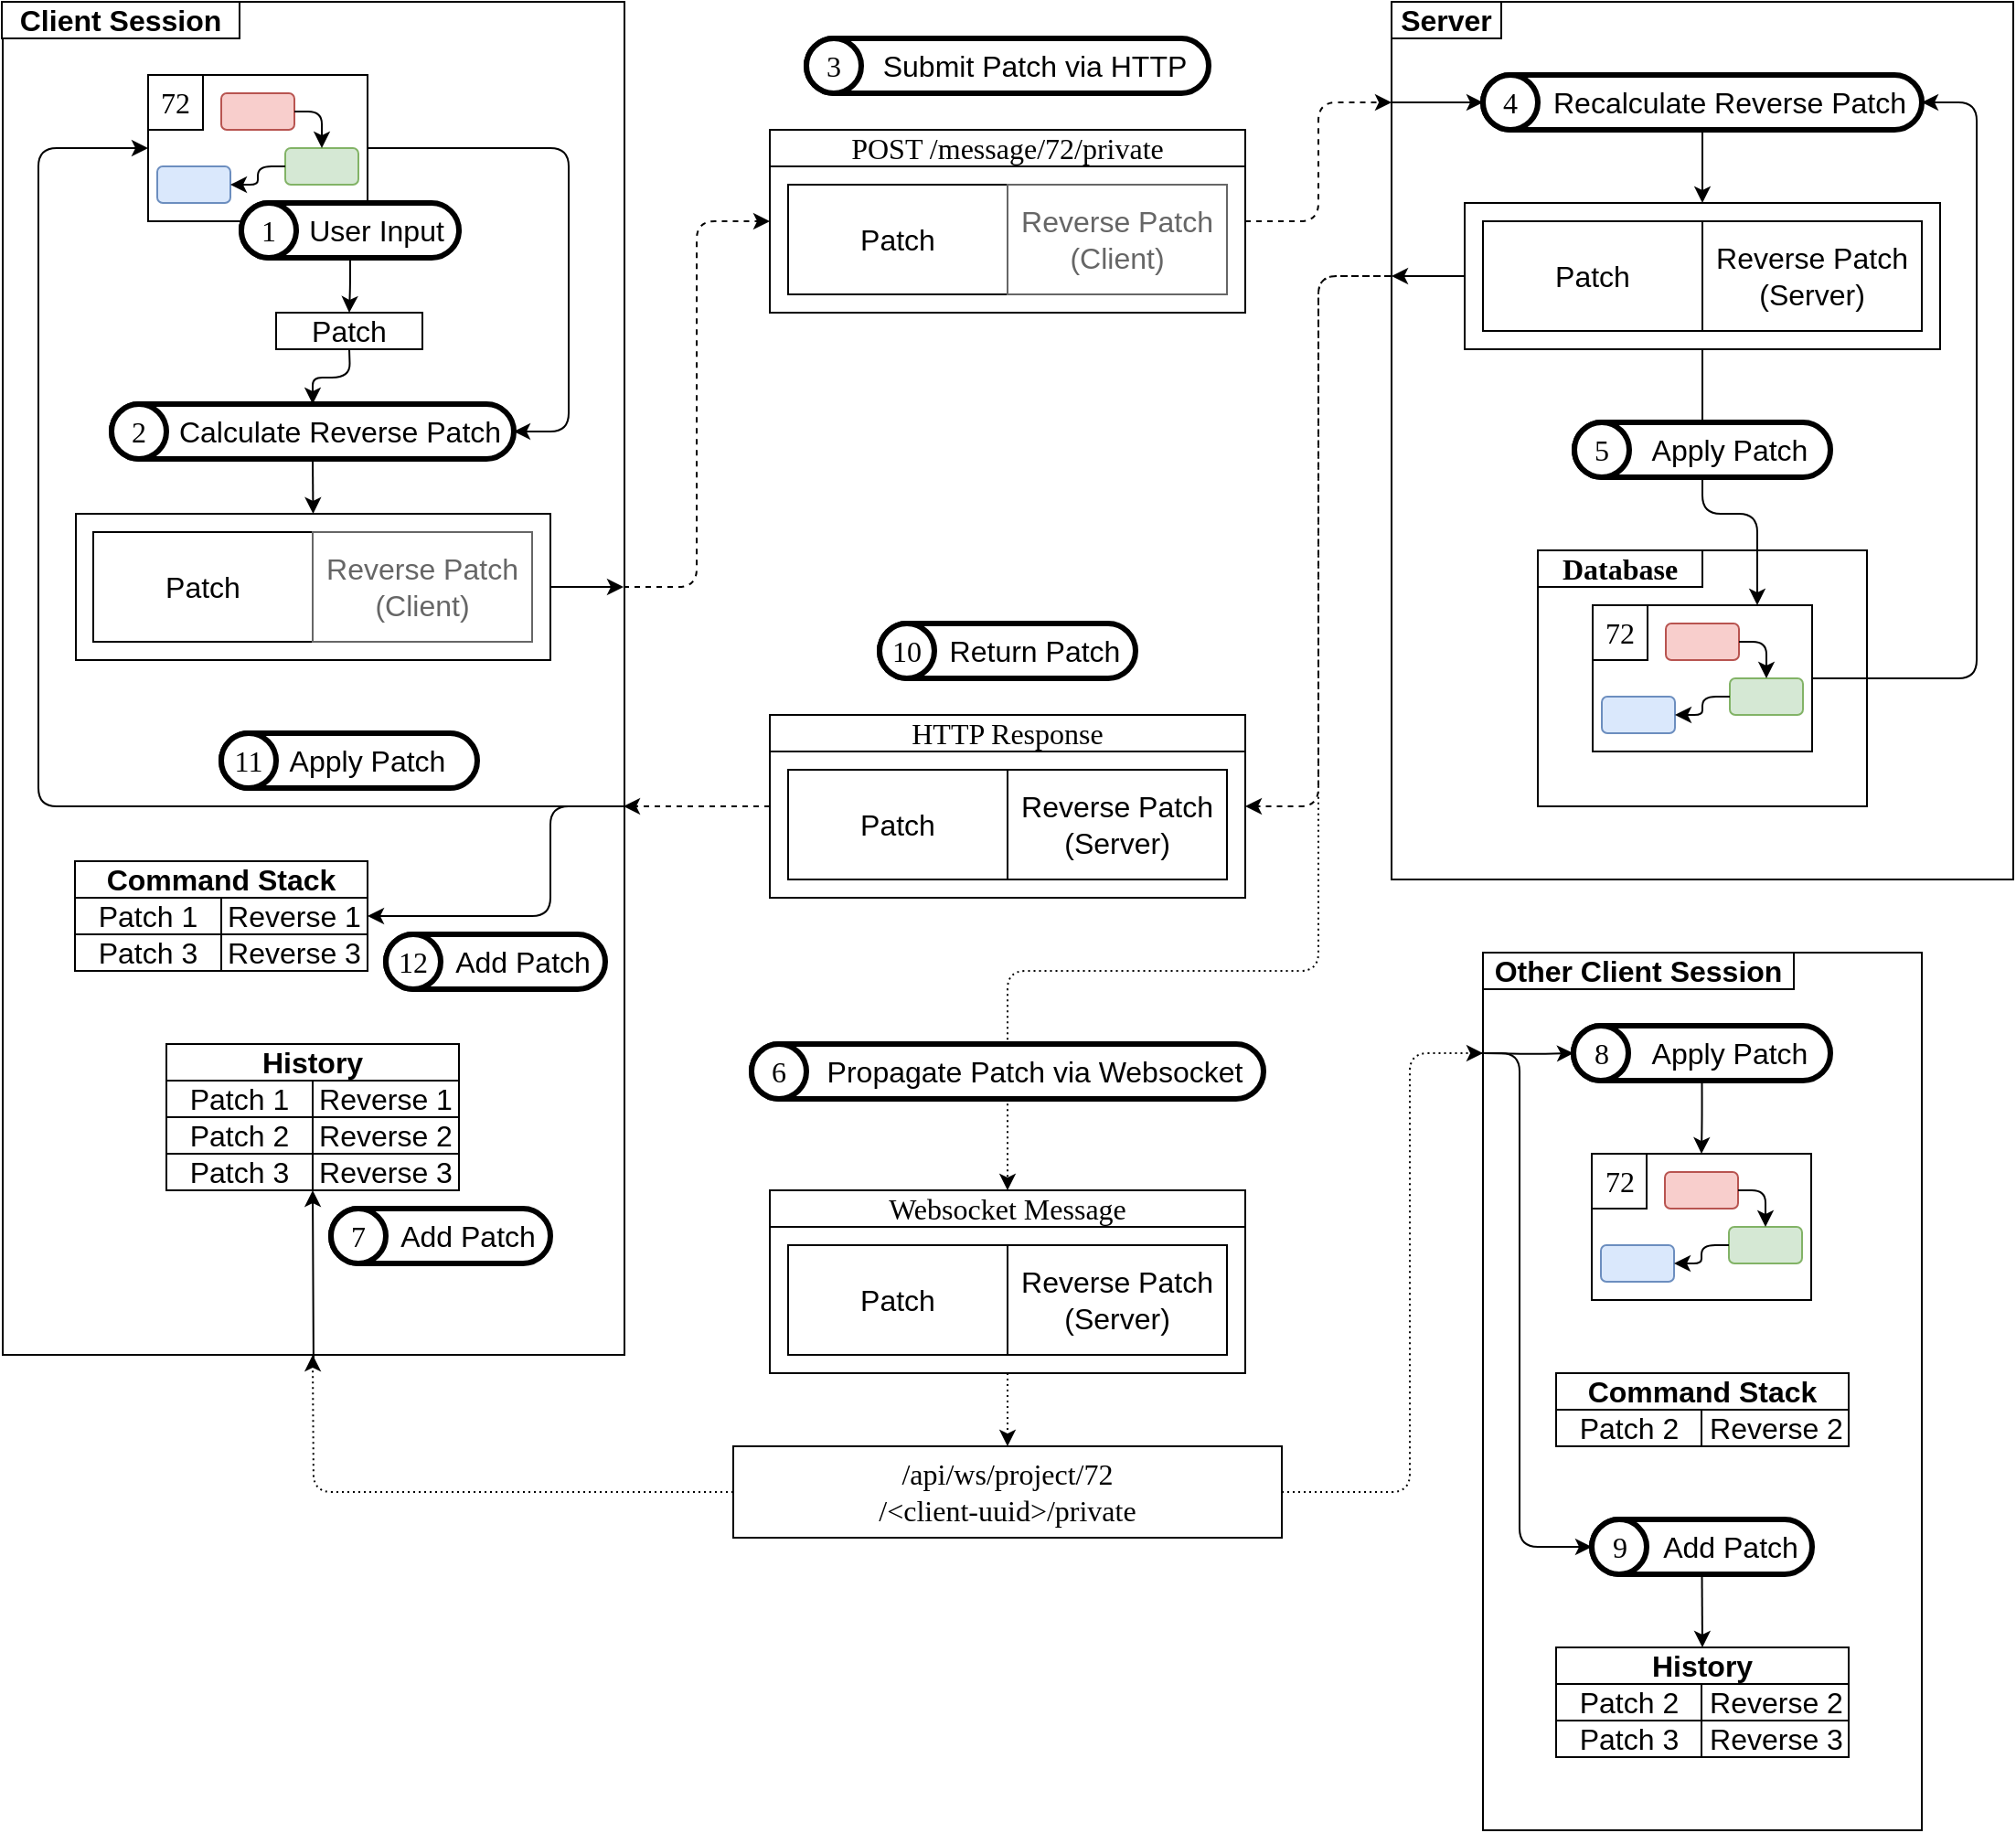 <mxfile>
    <diagram id="EPzmnkyFrrzmDoTjYzm7" name="Page-1">
        <mxGraphModel dx="210" dy="81" grid="1" gridSize="10" guides="1" tooltips="1" connect="1" arrows="1" fold="1" page="1" pageScale="1" pageWidth="1100" pageHeight="1000" math="0" shadow="0">
            <root>
                <mxCell id="0"/>
                <mxCell id="1" parent="0"/>
                <mxCell id="95" value="" style="endArrow=classic;dashed=1;html=1;fontFamily=Helvetica;fontColor=#000000;dashPattern=1 2;entryX=0.5;entryY=0;entryDx=0;entryDy=0;edgeStyle=orthogonalEdgeStyle;endFill=1;fontSize=16;" parent="1" target="205" edge="1">
                    <mxGeometry width="50" height="50" relative="1" as="geometry">
                        <mxPoint x="760" y="150" as="sourcePoint"/>
                        <mxPoint x="590" y="530" as="targetPoint"/>
                        <Array as="points">
                            <mxPoint x="720" y="150"/>
                            <mxPoint x="720" y="530"/>
                            <mxPoint x="550" y="530"/>
                        </Array>
                    </mxGeometry>
                </mxCell>
                <mxCell id="204" value="" style="rounded=0;whiteSpace=wrap;html=1;fontFamily=Source Code Pro;strokeWidth=1;align=left;verticalAlign=top;spacingTop=0;fontSize=16;" parent="1" vertex="1">
                    <mxGeometry x="420" y="650" width="260" height="100" as="geometry"/>
                </mxCell>
                <mxCell id="151" value="" style="rounded=0;whiteSpace=wrap;html=1;labelBackgroundColor=none;fontFamily=Helvetica;fontColor=#000000;strokeColor=#000000;strokeWidth=1;fontSize=16;" parent="1" vertex="1">
                    <mxGeometry x="0.5" width="340" height="740" as="geometry"/>
                </mxCell>
                <mxCell id="112" value="" style="rounded=0;whiteSpace=wrap;html=1;fontFamily=Source Code Pro;strokeWidth=1;align=left;verticalAlign=top;spacingTop=0;fontSize=16;" parent="1" vertex="1">
                    <mxGeometry x="40.5" y="280" width="259.5" height="80" as="geometry"/>
                </mxCell>
                <mxCell id="90" value="" style="rounded=0;whiteSpace=wrap;html=1;labelBackgroundColor=none;fontFamily=Helvetica;fontColor=#000000;strokeColor=#000000;strokeWidth=1;fontSize=16;" parent="1" vertex="1">
                    <mxGeometry x="760" width="340" height="480" as="geometry"/>
                </mxCell>
                <mxCell id="84" value="" style="rounded=0;whiteSpace=wrap;html=1;labelBackgroundColor=none;fontFamily=Source Code Pro;fontColor=#000000;strokeColor=#000000;strokeWidth=1;fontSize=16;" parent="1" vertex="1">
                    <mxGeometry x="840" y="300" width="180" height="140" as="geometry"/>
                </mxCell>
                <mxCell id="71" value="" style="endArrow=classic;html=1;fontFamily=Source Code Pro;fontColor=#000000;exitX=0.5;exitY=1;exitDx=0;exitDy=0;entryX=0.5;entryY=0;entryDx=0;entryDy=0;fontSize=16;" parent="1" source="59" target="206" edge="1">
                    <mxGeometry width="50" height="50" relative="1" as="geometry">
                        <mxPoint x="910" y="20" as="sourcePoint"/>
                        <mxPoint x="910.0" y="110" as="targetPoint"/>
                    </mxGeometry>
                </mxCell>
                <mxCell id="3" value="Server" style="rounded=0;whiteSpace=wrap;html=1;fontStyle=1;fontSize=16;" parent="1" vertex="1">
                    <mxGeometry x="760" width="60" height="20" as="geometry"/>
                </mxCell>
                <mxCell id="4" value="Client Session" style="rounded=0;whiteSpace=wrap;html=1;fontStyle=1;fontSize=16;" parent="1" vertex="1">
                    <mxGeometry width="130" height="20" as="geometry"/>
                </mxCell>
                <mxCell id="25" value="" style="endArrow=classic;html=1;fontFamily=Source Code Pro;dashed=1;exitX=1;exitY=0.5;exitDx=0;exitDy=0;edgeStyle=orthogonalEdgeStyle;fontSize=16;" parent="1" edge="1">
                    <mxGeometry width="50" height="50" relative="1" as="geometry">
                        <mxPoint x="680" y="120" as="sourcePoint"/>
                        <mxPoint x="760" y="55" as="targetPoint"/>
                        <Array as="points">
                            <mxPoint x="720" y="120"/>
                            <mxPoint x="720" y="55"/>
                            <mxPoint x="760" y="55"/>
                        </Array>
                    </mxGeometry>
                </mxCell>
                <mxCell id="26" value="" style="rounded=0;whiteSpace=wrap;html=1;fontFamily=Source Code Pro;strokeWidth=1;align=left;verticalAlign=top;spacingTop=0;fontSize=16;" parent="1" vertex="1">
                    <mxGeometry x="420" y="70" width="260" height="100" as="geometry"/>
                </mxCell>
                <mxCell id="27" value="&lt;span style=&quot;color: rgb(0, 0, 0); font-family: &amp;quot;source code pro&amp;quot;; font-size: 16px; font-style: normal; font-weight: 400; letter-spacing: normal; text-align: left; text-indent: 0px; text-transform: none; word-spacing: 0px; display: inline; float: none;&quot;&gt;POST /message/72/private&lt;/span&gt;" style="text;html=1;align=center;verticalAlign=middle;whiteSpace=wrap;rounded=0;fontFamily=Source Code Pro;labelBackgroundColor=none;strokeColor=default;fontSize=16;" parent="1" vertex="1">
                    <mxGeometry x="420" y="70" width="260" height="20" as="geometry"/>
                </mxCell>
                <mxCell id="29" value="" style="group;fontSize=16;" parent="1" vertex="1" connectable="0">
                    <mxGeometry x="80" y="40" width="120" height="80" as="geometry"/>
                </mxCell>
                <mxCell id="5" value="" style="rounded=0;whiteSpace=wrap;html=1;fontSize=16;" parent="29" vertex="1">
                    <mxGeometry width="120" height="80" as="geometry"/>
                </mxCell>
                <mxCell id="6" value="" style="rounded=1;whiteSpace=wrap;html=1;fillColor=#f8cecc;strokeColor=#b85450;fontSize=16;" parent="29" vertex="1">
                    <mxGeometry x="40" y="10" width="40" height="20" as="geometry"/>
                </mxCell>
                <mxCell id="7" value="" style="rounded=1;whiteSpace=wrap;html=1;fillColor=#d5e8d4;strokeColor=#82b366;fontSize=16;" parent="29" vertex="1">
                    <mxGeometry x="75" y="40" width="40" height="20" as="geometry"/>
                </mxCell>
                <mxCell id="9" style="edgeStyle=orthogonalEdgeStyle;html=1;entryX=0.5;entryY=0;entryDx=0;entryDy=0;fontSize=16;" parent="29" source="6" target="7" edge="1">
                    <mxGeometry relative="1" as="geometry">
                        <mxPoint x="45" y="20" as="targetPoint"/>
                        <Array as="points">
                            <mxPoint x="95" y="20"/>
                        </Array>
                    </mxGeometry>
                </mxCell>
                <mxCell id="8" value="" style="rounded=1;whiteSpace=wrap;html=1;fillColor=#dae8fc;strokeColor=#6c8ebf;fontSize=16;" parent="29" vertex="1">
                    <mxGeometry x="5" y="50" width="40" height="20" as="geometry"/>
                </mxCell>
                <mxCell id="10" style="edgeStyle=orthogonalEdgeStyle;html=1;fontSize=16;" parent="29" source="7" target="8" edge="1">
                    <mxGeometry relative="1" as="geometry"/>
                </mxCell>
                <mxCell id="28" value="72" style="rounded=0;whiteSpace=wrap;html=1;labelBackgroundColor=none;fontFamily=Source Code Pro;strokeWidth=1;fontSize=16;" parent="29" vertex="1">
                    <mxGeometry width="30" height="30" as="geometry"/>
                </mxCell>
                <mxCell id="40" value="Patch" style="rounded=0;whiteSpace=wrap;html=1;labelBackgroundColor=none;fontFamily=Helvetica;strokeWidth=1;fontSize=16;" parent="1" vertex="1">
                    <mxGeometry x="430" y="100" width="120" height="60" as="geometry"/>
                </mxCell>
                <mxCell id="41" value="Reverse Patch&lt;br style=&quot;font-size: 16px;&quot;&gt;(Client)" style="rounded=0;whiteSpace=wrap;html=1;labelBackgroundColor=none;fontFamily=Helvetica;strokeWidth=1;strokeColor=#666666;fontColor=#666666;fontSize=16;" parent="1" vertex="1">
                    <mxGeometry x="550" y="100" width="120" height="60" as="geometry"/>
                </mxCell>
                <mxCell id="74" value="" style="endArrow=classic;html=1;fontFamily=Source Code Pro;fontColor=#000000;exitX=0.5;exitY=1;exitDx=0;exitDy=0;fontSize=16;entryX=0.75;entryY=0;entryDx=0;entryDy=0;edgeStyle=orthogonalEdgeStyle;" parent="1" source="206" target="31" edge="1">
                    <mxGeometry width="50" height="50" relative="1" as="geometry">
                        <mxPoint x="910.0" y="190" as="sourcePoint"/>
                        <mxPoint x="910" y="250" as="targetPoint"/>
                        <Array as="points">
                            <mxPoint x="930" y="280"/>
                            <mxPoint x="960" y="280"/>
                        </Array>
                    </mxGeometry>
                </mxCell>
                <mxCell id="79" value="" style="rounded=1;whiteSpace=wrap;html=1;fontFamily=Source Code Pro;strokeWidth=3;arcSize=50;fontSize=16;" parent="1" vertex="1">
                    <mxGeometry x="860" y="230" width="140" height="30" as="geometry"/>
                </mxCell>
                <mxCell id="80" value="5" style="ellipse;whiteSpace=wrap;html=1;aspect=fixed;fontFamily=Source Code Pro;strokeWidth=3;fontSize=16;" parent="1" vertex="1">
                    <mxGeometry x="860" y="230" width="30" height="30" as="geometry"/>
                </mxCell>
                <mxCell id="81" value="Apply Patch" style="text;html=1;strokeColor=none;fillColor=none;align=center;verticalAlign=middle;whiteSpace=wrap;rounded=0;fontFamily=Helvetica;fontSize=16;" parent="1" vertex="1">
                    <mxGeometry x="890" y="230" width="110" height="30" as="geometry"/>
                </mxCell>
                <mxCell id="85" value="Database" style="rounded=0;whiteSpace=wrap;html=1;labelBackgroundColor=none;fontFamily=Source Code Pro;fontColor=#000000;strokeColor=#000000;strokeWidth=1;fontStyle=1;fontSize=16;" parent="1" vertex="1">
                    <mxGeometry x="840" y="300" width="90" height="20" as="geometry"/>
                </mxCell>
                <mxCell id="30" value="" style="group;fontSize=16;" parent="1" vertex="1" connectable="0">
                    <mxGeometry x="870" y="330" width="120" height="80" as="geometry"/>
                </mxCell>
                <mxCell id="31" value="" style="rounded=0;whiteSpace=wrap;html=1;fontSize=16;" parent="30" vertex="1">
                    <mxGeometry width="120" height="80" as="geometry"/>
                </mxCell>
                <mxCell id="32" value="" style="rounded=1;whiteSpace=wrap;html=1;fillColor=#f8cecc;strokeColor=#b85450;fontSize=16;" parent="30" vertex="1">
                    <mxGeometry x="40" y="10" width="40" height="20" as="geometry"/>
                </mxCell>
                <mxCell id="33" value="" style="rounded=1;whiteSpace=wrap;html=1;fillColor=#d5e8d4;strokeColor=#82b366;fontSize=16;" parent="30" vertex="1">
                    <mxGeometry x="75" y="40" width="40" height="20" as="geometry"/>
                </mxCell>
                <mxCell id="34" style="edgeStyle=orthogonalEdgeStyle;html=1;fontSize=16;exitX=1;exitY=0.5;exitDx=0;exitDy=0;" parent="30" source="32" target="33" edge="1">
                    <mxGeometry relative="1" as="geometry">
                        <mxPoint x="85" y="120" as="targetPoint"/>
                    </mxGeometry>
                </mxCell>
                <mxCell id="35" value="" style="rounded=1;whiteSpace=wrap;html=1;fillColor=#dae8fc;strokeColor=#6c8ebf;fontSize=16;" parent="30" vertex="1">
                    <mxGeometry x="5" y="50" width="40" height="20" as="geometry"/>
                </mxCell>
                <mxCell id="36" style="edgeStyle=orthogonalEdgeStyle;html=1;fontSize=16;" parent="30" source="33" target="35" edge="1">
                    <mxGeometry relative="1" as="geometry"/>
                </mxCell>
                <mxCell id="37" value="72" style="rounded=0;whiteSpace=wrap;html=1;labelBackgroundColor=none;fontFamily=Source Code Pro;strokeWidth=1;fontSize=16;" parent="30" vertex="1">
                    <mxGeometry width="30" height="30" as="geometry"/>
                </mxCell>
                <mxCell id="86" value="" style="endArrow=classic;html=1;fontFamily=Source Code Pro;fontColor=#000000;entryX=1;entryY=0.5;entryDx=0;entryDy=0;fontSize=16;exitX=1;exitY=0.5;exitDx=0;exitDy=0;edgeStyle=orthogonalEdgeStyle;" parent="1" source="31" target="61" edge="1">
                    <mxGeometry width="50" height="50" relative="1" as="geometry">
                        <mxPoint x="970" y="290" as="sourcePoint"/>
                        <mxPoint x="999" y="52" as="targetPoint"/>
                        <Array as="points">
                            <mxPoint x="1080" y="370"/>
                            <mxPoint x="1080" y="55"/>
                        </Array>
                    </mxGeometry>
                </mxCell>
                <mxCell id="87" value="" style="rounded=1;whiteSpace=wrap;html=1;fontFamily=Source Code Pro;strokeWidth=3;arcSize=50;fontSize=16;" parent="1" vertex="1">
                    <mxGeometry x="410" y="570" width="280" height="30" as="geometry"/>
                </mxCell>
                <mxCell id="88" value="6" style="ellipse;whiteSpace=wrap;html=1;aspect=fixed;fontFamily=Source Code Pro;strokeWidth=3;fontSize=16;" parent="1" vertex="1">
                    <mxGeometry x="410" y="570" width="30" height="30" as="geometry"/>
                </mxCell>
                <mxCell id="89" value="Propagate Patch via Websocket" style="text;html=1;strokeColor=none;fillColor=none;align=center;verticalAlign=middle;whiteSpace=wrap;rounded=0;fontFamily=Helvetica;fontSize=16;" parent="1" vertex="1">
                    <mxGeometry x="440" y="570" width="250" height="30" as="geometry"/>
                </mxCell>
                <mxCell id="91" value="" style="endArrow=classic;html=1;fontFamily=Helvetica;fontColor=#000000;entryX=0;entryY=0.5;entryDx=0;entryDy=0;fontSize=16;" parent="1" target="60" edge="1">
                    <mxGeometry width="50" height="50" relative="1" as="geometry">
                        <mxPoint x="760" y="55" as="sourcePoint"/>
                        <mxPoint x="810" y="50" as="targetPoint"/>
                    </mxGeometry>
                </mxCell>
                <mxCell id="94" value="" style="endArrow=classic;html=1;fontFamily=Helvetica;fontColor=#000000;exitX=0;exitY=0.5;exitDx=0;exitDy=0;fontSize=16;" parent="1" edge="1">
                    <mxGeometry width="50" height="50" relative="1" as="geometry">
                        <mxPoint x="800.0" y="150" as="sourcePoint"/>
                        <mxPoint x="760" y="150" as="targetPoint"/>
                    </mxGeometry>
                </mxCell>
                <mxCell id="22" value="" style="rounded=1;whiteSpace=wrap;html=1;fontFamily=Source Code Pro;strokeWidth=3;arcSize=50;fontSize=16;" parent="1" vertex="1">
                    <mxGeometry x="131" y="110" width="119" height="30" as="geometry"/>
                </mxCell>
                <mxCell id="20" value="1" style="ellipse;whiteSpace=wrap;html=1;aspect=fixed;fontFamily=Source Code Pro;strokeWidth=3;fontSize=16;" parent="1" vertex="1">
                    <mxGeometry x="131" y="110" width="30" height="30" as="geometry"/>
                </mxCell>
                <mxCell id="23" value="User Input" style="text;html=1;strokeColor=none;fillColor=none;align=center;verticalAlign=middle;whiteSpace=wrap;rounded=0;fontFamily=Helvetica;fontSize=16;" parent="1" vertex="1">
                    <mxGeometry x="160" y="110" width="90" height="30" as="geometry"/>
                </mxCell>
                <mxCell id="99" value="Patch" style="rounded=0;whiteSpace=wrap;html=1;labelBackgroundColor=none;fontFamily=Helvetica;strokeWidth=1;fontSize=16;" parent="1" vertex="1">
                    <mxGeometry x="150" y="170" width="80" height="20" as="geometry"/>
                </mxCell>
                <mxCell id="100" value="" style="endArrow=classic;html=1;fontFamily=Helvetica;fontColor=#000000;exitX=0.5;exitY=1;exitDx=0;exitDy=0;edgeStyle=orthogonalEdgeStyle;fontSize=16;" parent="1" source="22" target="99" edge="1">
                    <mxGeometry width="50" height="50" relative="1" as="geometry">
                        <mxPoint x="170" y="140" as="sourcePoint"/>
                        <mxPoint x="310" y="120" as="targetPoint"/>
                    </mxGeometry>
                </mxCell>
                <mxCell id="102" value="" style="rounded=1;whiteSpace=wrap;html=1;fontFamily=Source Code Pro;strokeWidth=3;arcSize=50;fontSize=16;" parent="1" vertex="1">
                    <mxGeometry x="60" y="220" width="220" height="30" as="geometry"/>
                </mxCell>
                <mxCell id="103" value="2" style="ellipse;whiteSpace=wrap;html=1;aspect=fixed;fontFamily=Source Code Pro;strokeWidth=3;fontSize=16;" parent="1" vertex="1">
                    <mxGeometry x="60" y="220" width="30" height="30" as="geometry"/>
                </mxCell>
                <mxCell id="104" value="Calculate Reverse Patch" style="text;html=1;strokeColor=none;fillColor=none;align=center;verticalAlign=middle;whiteSpace=wrap;rounded=0;fontFamily=Helvetica;fontSize=16;" parent="1" vertex="1">
                    <mxGeometry x="90" y="220" width="190" height="30" as="geometry"/>
                </mxCell>
                <mxCell id="105" value="" style="endArrow=classic;html=1;fontFamily=Helvetica;fontColor=#000000;fontSize=16;entryX=0.5;entryY=0;entryDx=0;entryDy=0;edgeStyle=orthogonalEdgeStyle;" parent="1" target="102" edge="1">
                    <mxGeometry width="50" height="50" relative="1" as="geometry">
                        <mxPoint x="190" y="190" as="sourcePoint"/>
                        <mxPoint x="190" y="210" as="targetPoint"/>
                    </mxGeometry>
                </mxCell>
                <mxCell id="108" value="Command Stack" style="rounded=0;whiteSpace=wrap;html=1;labelBackgroundColor=none;fontFamily=Helvetica;fontColor=#000000;strokeColor=#000000;strokeWidth=1;fontStyle=1;fontSize=16;" parent="1" vertex="1">
                    <mxGeometry x="40" y="470" width="160" height="20" as="geometry"/>
                </mxCell>
                <mxCell id="109" value="Patch 1" style="rounded=0;whiteSpace=wrap;html=1;labelBackgroundColor=none;fontFamily=Helvetica;fontColor=#000000;strokeColor=#000000;strokeWidth=1;fontSize=16;" parent="1" vertex="1">
                    <mxGeometry x="40" y="490" width="80" height="20" as="geometry"/>
                </mxCell>
                <mxCell id="111" value="Patch 3" style="rounded=0;whiteSpace=wrap;html=1;labelBackgroundColor=none;fontFamily=Helvetica;fontColor=#000000;strokeColor=#000000;strokeWidth=1;fontSize=16;" parent="1" vertex="1">
                    <mxGeometry x="40" y="510" width="80" height="20" as="geometry"/>
                </mxCell>
                <mxCell id="113" value="" style="endArrow=classic;html=1;fontFamily=Helvetica;fontColor=#000000;entryX=0.5;entryY=0;entryDx=0;entryDy=0;exitX=0.5;exitY=1;exitDx=0;exitDy=0;fontSize=16;" parent="1" source="102" target="112" edge="1">
                    <mxGeometry width="50" height="50" relative="1" as="geometry">
                        <mxPoint x="190" y="250" as="sourcePoint"/>
                        <mxPoint x="220" y="230" as="targetPoint"/>
                    </mxGeometry>
                </mxCell>
                <mxCell id="114" value="Reverse 1" style="rounded=0;whiteSpace=wrap;html=1;labelBackgroundColor=none;fontFamily=Helvetica;fontColor=#000000;strokeColor=#000000;strokeWidth=1;fontSize=16;" parent="1" vertex="1">
                    <mxGeometry x="120" y="490" width="80" height="20" as="geometry"/>
                </mxCell>
                <mxCell id="116" value="Reverse 3" style="rounded=0;whiteSpace=wrap;html=1;labelBackgroundColor=none;fontFamily=Helvetica;fontColor=#000000;strokeColor=#000000;strokeWidth=1;fontSize=16;" parent="1" vertex="1">
                    <mxGeometry x="120" y="510" width="80" height="20" as="geometry"/>
                </mxCell>
                <mxCell id="117" value="" style="endArrow=classic;html=1;fontFamily=Helvetica;fontColor=#000000;exitX=1;exitY=0.5;exitDx=0;exitDy=0;edgeStyle=orthogonalEdgeStyle;fontSize=16;" parent="1" source="5" edge="1">
                    <mxGeometry width="50" height="50" relative="1" as="geometry">
                        <mxPoint x="180.5" y="140" as="sourcePoint"/>
                        <mxPoint x="280" y="235" as="targetPoint"/>
                        <Array as="points">
                            <mxPoint x="310" y="80"/>
                            <mxPoint x="310" y="235"/>
                        </Array>
                    </mxGeometry>
                </mxCell>
                <mxCell id="118" value="&lt;span style=&quot;font-size: 16px ; text-align: left ; background-color: rgb(255 , 255 , 255)&quot;&gt;/api/ws/project/72&lt;br&gt;/&amp;lt;client-uuid&amp;gt;/private&lt;/span&gt;" style="rounded=0;whiteSpace=wrap;html=1;fontColor=default;fontFamily=Source Code Pro;fontSize=16;" parent="1" vertex="1">
                    <mxGeometry x="400" y="790" width="300" height="50" as="geometry"/>
                </mxCell>
                <mxCell id="119" value="" style="endArrow=classic;dashed=1;html=1;fontFamily=Helvetica;fontColor=#000000;dashPattern=1 2;exitX=0.5;exitY=1;exitDx=0;exitDy=0;entryX=0.5;entryY=0;entryDx=0;entryDy=0;endFill=1;fontSize=16;" parent="1" source="204" target="118" edge="1">
                    <mxGeometry width="50" height="50" relative="1" as="geometry">
                        <mxPoint x="400" y="690" as="sourcePoint"/>
                        <mxPoint x="370" y="860" as="targetPoint"/>
                    </mxGeometry>
                </mxCell>
                <mxCell id="120" value="" style="endArrow=classic;html=1;fontFamily=Source Code Pro;dashed=1;edgeStyle=orthogonalEdgeStyle;entryX=0;entryY=0.5;entryDx=0;entryDy=0;fontSize=16;" parent="1" target="26" edge="1">
                    <mxGeometry width="50" height="50" relative="1" as="geometry">
                        <mxPoint x="340" y="320" as="sourcePoint"/>
                        <mxPoint x="690" y="90" as="targetPoint"/>
                        <Array as="points">
                            <mxPoint x="380" y="320"/>
                            <mxPoint x="380" y="120"/>
                        </Array>
                    </mxGeometry>
                </mxCell>
                <mxCell id="121" value="" style="endArrow=classic;html=1;fontFamily=Helvetica;fontColor=#000000;exitX=1;exitY=0.5;exitDx=0;exitDy=0;fontSize=16;" parent="1" source="112" edge="1">
                    <mxGeometry width="50" height="50" relative="1" as="geometry">
                        <mxPoint x="140" y="270" as="sourcePoint"/>
                        <mxPoint x="340" y="320" as="targetPoint"/>
                    </mxGeometry>
                </mxCell>
                <mxCell id="46" value="" style="rounded=1;whiteSpace=wrap;html=1;fontFamily=Source Code Pro;strokeWidth=3;arcSize=50;fontSize=16;" parent="1" vertex="1">
                    <mxGeometry x="440" y="20" width="220" height="30" as="geometry"/>
                </mxCell>
                <mxCell id="47" value="3" style="ellipse;whiteSpace=wrap;html=1;aspect=fixed;fontFamily=Source Code Pro;strokeWidth=3;fontSize=16;" parent="1" vertex="1">
                    <mxGeometry x="440" y="20" width="30" height="30" as="geometry"/>
                </mxCell>
                <mxCell id="48" value="Submit Patch via HTTP" style="text;html=1;strokeColor=none;fillColor=none;align=center;verticalAlign=middle;whiteSpace=wrap;rounded=0;fontFamily=Helvetica;fontSize=16;" parent="1" vertex="1">
                    <mxGeometry x="470" y="20" width="190" height="30" as="geometry"/>
                </mxCell>
                <mxCell id="122" value="History" style="rounded=0;whiteSpace=wrap;html=1;labelBackgroundColor=none;fontFamily=Helvetica;fontColor=#000000;strokeColor=#000000;strokeWidth=1;fontStyle=1;fontSize=16;" parent="1" vertex="1">
                    <mxGeometry x="90" y="570" width="160" height="20" as="geometry"/>
                </mxCell>
                <mxCell id="123" value="Patch 1" style="rounded=0;whiteSpace=wrap;html=1;labelBackgroundColor=none;fontFamily=Helvetica;fontColor=#000000;strokeColor=#000000;strokeWidth=1;fontSize=16;" parent="1" vertex="1">
                    <mxGeometry x="90" y="590" width="80" height="20" as="geometry"/>
                </mxCell>
                <mxCell id="124" value="Patch 2" style="rounded=0;whiteSpace=wrap;html=1;labelBackgroundColor=none;fontFamily=Helvetica;fontColor=#000000;strokeColor=#000000;strokeWidth=1;fontSize=16;" parent="1" vertex="1">
                    <mxGeometry x="90" y="610" width="80" height="20" as="geometry"/>
                </mxCell>
                <mxCell id="125" value="Patch 3" style="rounded=0;whiteSpace=wrap;html=1;labelBackgroundColor=none;fontFamily=Helvetica;fontColor=#000000;strokeColor=#000000;strokeWidth=1;fontSize=16;" parent="1" vertex="1">
                    <mxGeometry x="90" y="630" width="80" height="20" as="geometry"/>
                </mxCell>
                <mxCell id="126" value="Reverse 1" style="rounded=0;whiteSpace=wrap;html=1;labelBackgroundColor=none;fontFamily=Helvetica;fontColor=#000000;strokeColor=#000000;strokeWidth=1;fontSize=16;" parent="1" vertex="1">
                    <mxGeometry x="170" y="590" width="80" height="20" as="geometry"/>
                </mxCell>
                <mxCell id="127" value="Reverse 2" style="rounded=0;whiteSpace=wrap;html=1;labelBackgroundColor=none;fontFamily=Helvetica;fontColor=#000000;strokeColor=#000000;strokeWidth=1;fontSize=16;" parent="1" vertex="1">
                    <mxGeometry x="170" y="610" width="80" height="20" as="geometry"/>
                </mxCell>
                <mxCell id="128" value="Reverse 3" style="rounded=0;whiteSpace=wrap;html=1;labelBackgroundColor=none;fontFamily=Helvetica;fontColor=#000000;strokeColor=#000000;strokeWidth=1;fontSize=16;" parent="1" vertex="1">
                    <mxGeometry x="170" y="630" width="80" height="20" as="geometry"/>
                </mxCell>
                <mxCell id="129" value="" style="rounded=0;whiteSpace=wrap;html=1;fontFamily=Source Code Pro;strokeWidth=1;align=left;verticalAlign=top;spacingTop=0;fontSize=16;" parent="1" vertex="1">
                    <mxGeometry x="420" y="390" width="260" height="100" as="geometry"/>
                </mxCell>
                <mxCell id="130" value="&lt;span style=&quot;color: rgb(0, 0, 0); font-family: &amp;quot;source code pro&amp;quot;; font-size: 16px; font-style: normal; font-weight: 400; letter-spacing: normal; text-align: left; text-indent: 0px; text-transform: none; word-spacing: 0px; display: inline; float: none;&quot;&gt;HTTP Response&lt;/span&gt;" style="text;html=1;align=center;verticalAlign=middle;whiteSpace=wrap;rounded=0;fontFamily=Source Code Pro;labelBackgroundColor=none;strokeColor=default;fontSize=16;" parent="1" vertex="1">
                    <mxGeometry x="420" y="390" width="260" height="20" as="geometry"/>
                </mxCell>
                <mxCell id="133" value="" style="endArrow=classic;html=1;fontFamily=Source Code Pro;dashed=1;edgeStyle=orthogonalEdgeStyle;entryX=1;entryY=0.5;entryDx=0;entryDy=0;fontSize=16;" parent="1" target="129" edge="1">
                    <mxGeometry width="50" height="50" relative="1" as="geometry">
                        <mxPoint x="760" y="150" as="sourcePoint"/>
                        <mxPoint x="680" y="390" as="targetPoint"/>
                        <Array as="points">
                            <mxPoint x="720" y="150"/>
                            <mxPoint x="720" y="440"/>
                        </Array>
                    </mxGeometry>
                </mxCell>
                <mxCell id="134" value="" style="rounded=1;whiteSpace=wrap;html=1;fontFamily=Source Code Pro;strokeWidth=3;arcSize=50;fontSize=16;" parent="1" vertex="1">
                    <mxGeometry x="480" y="340" width="140" height="30" as="geometry"/>
                </mxCell>
                <mxCell id="135" value="10" style="ellipse;whiteSpace=wrap;html=1;aspect=fixed;fontFamily=Source Code Pro;strokeWidth=3;fontSize=16;" parent="1" vertex="1">
                    <mxGeometry x="480" y="340" width="30" height="30" as="geometry"/>
                </mxCell>
                <mxCell id="136" value="Return Patch" style="text;html=1;strokeColor=none;fillColor=none;align=center;verticalAlign=middle;whiteSpace=wrap;rounded=0;fontFamily=Helvetica;fontSize=16;" parent="1" vertex="1">
                    <mxGeometry x="510" y="340" width="110" height="30" as="geometry"/>
                </mxCell>
                <mxCell id="137" value="" style="endArrow=classic;html=1;fontFamily=Source Code Pro;dashed=1;exitX=0;exitY=0.5;exitDx=0;exitDy=0;edgeStyle=orthogonalEdgeStyle;fontSize=16;" parent="1" source="129" edge="1">
                    <mxGeometry width="50" height="50" relative="1" as="geometry">
                        <mxPoint x="690" y="240.0" as="sourcePoint"/>
                        <mxPoint x="340" y="440" as="targetPoint"/>
                        <Array as="points">
                            <mxPoint x="370" y="440"/>
                            <mxPoint x="370" y="440"/>
                        </Array>
                    </mxGeometry>
                </mxCell>
                <mxCell id="138" value="" style="endArrow=classic;html=1;fontFamily=Helvetica;fontColor=#000000;entryX=0;entryY=0.5;entryDx=0;entryDy=0;edgeStyle=orthogonalEdgeStyle;fontSize=16;" parent="1" target="5" edge="1">
                    <mxGeometry width="50" height="50" relative="1" as="geometry">
                        <mxPoint x="340" y="440" as="sourcePoint"/>
                        <mxPoint x="350" y="310" as="targetPoint"/>
                        <Array as="points">
                            <mxPoint x="20" y="440"/>
                            <mxPoint x="20" y="80"/>
                        </Array>
                    </mxGeometry>
                </mxCell>
                <mxCell id="139" value="" style="rounded=1;whiteSpace=wrap;html=1;fontFamily=Source Code Pro;strokeWidth=3;arcSize=50;fontSize=16;" parent="1" vertex="1">
                    <mxGeometry x="120" y="400" width="140" height="30" as="geometry"/>
                </mxCell>
                <mxCell id="140" value="11" style="ellipse;whiteSpace=wrap;html=1;aspect=fixed;fontFamily=Source Code Pro;strokeWidth=3;fontSize=16;" parent="1" vertex="1">
                    <mxGeometry x="120" y="400" width="30" height="30" as="geometry"/>
                </mxCell>
                <mxCell id="141" value="Apply Patch" style="text;html=1;strokeColor=none;fillColor=none;align=center;verticalAlign=middle;whiteSpace=wrap;rounded=0;fontFamily=Helvetica;fontSize=16;" parent="1" vertex="1">
                    <mxGeometry x="140" y="400" width="120" height="30" as="geometry"/>
                </mxCell>
                <mxCell id="142" value="" style="endArrow=classic;html=1;fontFamily=Helvetica;fontColor=#000000;entryX=1;entryY=0.5;entryDx=0;entryDy=0;edgeStyle=orthogonalEdgeStyle;fontSize=16;" parent="1" target="114" edge="1">
                    <mxGeometry width="50" height="50" relative="1" as="geometry">
                        <mxPoint x="340" y="440" as="sourcePoint"/>
                        <mxPoint x="350" y="360" as="targetPoint"/>
                        <Array as="points">
                            <mxPoint x="300" y="440"/>
                            <mxPoint x="300" y="500"/>
                        </Array>
                    </mxGeometry>
                </mxCell>
                <mxCell id="143" value="" style="rounded=1;whiteSpace=wrap;html=1;fontFamily=Source Code Pro;strokeWidth=3;arcSize=50;fontSize=16;" parent="1" vertex="1">
                    <mxGeometry x="210" y="510" width="120" height="30" as="geometry"/>
                </mxCell>
                <mxCell id="144" value="12" style="ellipse;whiteSpace=wrap;html=1;aspect=fixed;fontFamily=Source Code Pro;strokeWidth=3;fontSize=16;" parent="1" vertex="1">
                    <mxGeometry x="210" y="510" width="30" height="30" as="geometry"/>
                </mxCell>
                <mxCell id="145" value="Add Patch" style="text;html=1;strokeColor=none;fillColor=none;align=center;verticalAlign=middle;whiteSpace=wrap;rounded=0;fontFamily=Helvetica;fontSize=16;" parent="1" vertex="1">
                    <mxGeometry x="240" y="510" width="90" height="30" as="geometry"/>
                </mxCell>
                <mxCell id="146" value="" style="endArrow=classic;dashed=1;html=1;fontFamily=Helvetica;fontColor=#000000;dashPattern=1 2;exitX=0;exitY=0.5;exitDx=0;exitDy=0;edgeStyle=orthogonalEdgeStyle;endFill=1;fontSize=16;" parent="1" source="118" edge="1">
                    <mxGeometry width="50" height="50" relative="1" as="geometry">
                        <mxPoint x="370" y="700" as="sourcePoint"/>
                        <mxPoint x="170" y="740" as="targetPoint"/>
                    </mxGeometry>
                </mxCell>
                <mxCell id="147" value="" style="endArrow=classic;html=1;fontFamily=Helvetica;fontColor=#000000;edgeStyle=orthogonalEdgeStyle;fontSize=16;entryX=1;entryY=1;entryDx=0;entryDy=0;exitX=0.5;exitY=1;exitDx=0;exitDy=0;" parent="1" source="151" target="125" edge="1">
                    <mxGeometry width="50" height="50" relative="1" as="geometry">
                        <mxPoint x="170" y="700" as="sourcePoint"/>
                        <mxPoint x="100" y="690" as="targetPoint"/>
                        <Array as="points"/>
                    </mxGeometry>
                </mxCell>
                <mxCell id="148" value="" style="rounded=1;whiteSpace=wrap;html=1;fontFamily=Source Code Pro;strokeWidth=3;arcSize=50;fontSize=16;" parent="1" vertex="1">
                    <mxGeometry x="180" y="660" width="120" height="30" as="geometry"/>
                </mxCell>
                <mxCell id="149" value="7" style="ellipse;whiteSpace=wrap;html=1;aspect=fixed;fontFamily=Source Code Pro;strokeWidth=3;fontSize=16;" parent="1" vertex="1">
                    <mxGeometry x="180" y="660" width="30" height="30" as="geometry"/>
                </mxCell>
                <mxCell id="150" value="Add Patch" style="text;html=1;strokeColor=none;fillColor=none;align=center;verticalAlign=middle;whiteSpace=wrap;rounded=0;fontFamily=Helvetica;fontSize=16;" parent="1" vertex="1">
                    <mxGeometry x="210" y="660" width="90" height="30" as="geometry"/>
                </mxCell>
                <mxCell id="152" value="" style="rounded=0;whiteSpace=wrap;html=1;labelBackgroundColor=none;fontFamily=Helvetica;fontColor=#000000;strokeColor=#000000;strokeWidth=1;fontSize=16;" parent="1" vertex="1">
                    <mxGeometry x="810" y="520" width="240" height="480" as="geometry"/>
                </mxCell>
                <mxCell id="153" value="Other Client Session" style="rounded=0;whiteSpace=wrap;html=1;fontStyle=1;fontSize=16;" parent="1" vertex="1">
                    <mxGeometry x="810" y="520" width="170" height="20" as="geometry"/>
                </mxCell>
                <mxCell id="154" value="" style="rounded=1;whiteSpace=wrap;html=1;fontFamily=Source Code Pro;strokeWidth=3;arcSize=50;fontSize=16;" parent="1" vertex="1">
                    <mxGeometry x="859.5" y="560" width="140.5" height="30" as="geometry"/>
                </mxCell>
                <mxCell id="155" value="8" style="ellipse;whiteSpace=wrap;html=1;aspect=fixed;fontFamily=Source Code Pro;strokeWidth=3;fontSize=16;" parent="1" vertex="1">
                    <mxGeometry x="859.5" y="560" width="30" height="30" as="geometry"/>
                </mxCell>
                <mxCell id="156" value="Apply Patch" style="text;html=1;strokeColor=none;fillColor=none;align=center;verticalAlign=middle;whiteSpace=wrap;rounded=0;fontFamily=Helvetica;fontSize=16;" parent="1" vertex="1">
                    <mxGeometry x="890" y="560" width="110" height="30" as="geometry"/>
                </mxCell>
                <mxCell id="160" value="" style="rounded=1;whiteSpace=wrap;html=1;fontFamily=Source Code Pro;strokeWidth=3;arcSize=50;fontSize=16;" parent="1" vertex="1">
                    <mxGeometry x="869.5" y="830" width="120.5" height="30" as="geometry"/>
                </mxCell>
                <mxCell id="161" value="9" style="ellipse;whiteSpace=wrap;html=1;aspect=fixed;fontFamily=Source Code Pro;strokeWidth=3;fontSize=16;" parent="1" vertex="1">
                    <mxGeometry x="869.5" y="830" width="30" height="30" as="geometry"/>
                </mxCell>
                <mxCell id="162" value="Add Patch" style="text;html=1;strokeColor=none;fillColor=none;align=center;verticalAlign=middle;whiteSpace=wrap;rounded=0;fontFamily=Helvetica;fontSize=16;" parent="1" vertex="1">
                    <mxGeometry x="899.5" y="830" width="90.5" height="30" as="geometry"/>
                </mxCell>
                <mxCell id="59" value="" style="rounded=1;whiteSpace=wrap;html=1;fontFamily=Source Code Pro;strokeWidth=3;arcSize=50;fontSize=16;" parent="1" vertex="1">
                    <mxGeometry x="810" y="40" width="240" height="30" as="geometry"/>
                </mxCell>
                <mxCell id="60" value="4" style="ellipse;whiteSpace=wrap;html=1;aspect=fixed;fontFamily=Source Code Pro;strokeWidth=3;fontSize=16;" parent="1" vertex="1">
                    <mxGeometry x="810" y="40" width="30" height="30" as="geometry"/>
                </mxCell>
                <mxCell id="61" value="Recalculate Reverse Patch" style="text;html=1;strokeColor=none;fillColor=none;align=center;verticalAlign=middle;whiteSpace=wrap;rounded=0;fontFamily=Helvetica;fontSize=16;" parent="1" vertex="1">
                    <mxGeometry x="840" y="40" width="210" height="30" as="geometry"/>
                </mxCell>
                <mxCell id="178" value="" style="group;fontSize=16;" parent="1" vertex="1" connectable="0">
                    <mxGeometry x="869.5" y="630" width="120" height="80" as="geometry"/>
                </mxCell>
                <mxCell id="179" value="" style="rounded=0;whiteSpace=wrap;html=1;fontSize=16;" parent="178" vertex="1">
                    <mxGeometry width="120" height="80" as="geometry"/>
                </mxCell>
                <mxCell id="180" value="" style="rounded=1;whiteSpace=wrap;html=1;fillColor=#f8cecc;strokeColor=#b85450;fontSize=16;" parent="178" vertex="1">
                    <mxGeometry x="40" y="10" width="40" height="20" as="geometry"/>
                </mxCell>
                <mxCell id="181" value="" style="rounded=1;whiteSpace=wrap;html=1;fillColor=#d5e8d4;strokeColor=#82b366;fontSize=16;" parent="178" vertex="1">
                    <mxGeometry x="75" y="40" width="40" height="20" as="geometry"/>
                </mxCell>
                <mxCell id="182" style="edgeStyle=orthogonalEdgeStyle;html=1;entryX=0.5;entryY=0;entryDx=0;entryDy=0;fontSize=16;exitX=1;exitY=0.5;exitDx=0;exitDy=0;" parent="178" source="180" target="181" edge="1">
                    <mxGeometry relative="1" as="geometry">
                        <mxPoint x="45" y="20" as="targetPoint"/>
                    </mxGeometry>
                </mxCell>
                <mxCell id="183" value="" style="rounded=1;whiteSpace=wrap;html=1;fillColor=#dae8fc;strokeColor=#6c8ebf;fontSize=16;" parent="178" vertex="1">
                    <mxGeometry x="5" y="50" width="40" height="20" as="geometry"/>
                </mxCell>
                <mxCell id="184" style="edgeStyle=orthogonalEdgeStyle;html=1;fontSize=16;" parent="178" source="181" target="183" edge="1">
                    <mxGeometry relative="1" as="geometry"/>
                </mxCell>
                <mxCell id="185" value="72" style="rounded=0;whiteSpace=wrap;html=1;labelBackgroundColor=none;fontFamily=Source Code Pro;strokeWidth=1;fontSize=16;" parent="178" vertex="1">
                    <mxGeometry width="30" height="30" as="geometry"/>
                </mxCell>
                <mxCell id="186" value="Command Stack" style="rounded=0;whiteSpace=wrap;html=1;labelBackgroundColor=none;fontFamily=Helvetica;fontColor=#000000;strokeColor=#000000;strokeWidth=1;fontStyle=1;fontSize=16;" parent="1" vertex="1">
                    <mxGeometry x="850" y="750" width="160" height="20" as="geometry"/>
                </mxCell>
                <mxCell id="187" value="Patch 2" style="rounded=0;whiteSpace=wrap;html=1;labelBackgroundColor=none;fontFamily=Helvetica;fontColor=#000000;strokeColor=#000000;strokeWidth=1;fontSize=16;" parent="1" vertex="1">
                    <mxGeometry x="850" y="770" width="79.5" height="20" as="geometry"/>
                </mxCell>
                <mxCell id="189" value="Reverse 2" style="rounded=0;whiteSpace=wrap;html=1;labelBackgroundColor=none;fontFamily=Helvetica;fontColor=#000000;strokeColor=#000000;strokeWidth=1;fontSize=16;" parent="1" vertex="1">
                    <mxGeometry x="929.5" y="770" width="80.5" height="20" as="geometry"/>
                </mxCell>
                <mxCell id="191" value="History" style="rounded=0;whiteSpace=wrap;html=1;labelBackgroundColor=none;fontFamily=Helvetica;fontColor=#000000;strokeColor=#000000;strokeWidth=1;fontStyle=1;fontSize=16;" parent="1" vertex="1">
                    <mxGeometry x="850" y="900" width="160" height="20" as="geometry"/>
                </mxCell>
                <mxCell id="193" value="Patch 2" style="rounded=0;whiteSpace=wrap;html=1;labelBackgroundColor=none;fontFamily=Helvetica;fontColor=#000000;strokeColor=#000000;strokeWidth=1;fontSize=16;" parent="1" vertex="1">
                    <mxGeometry x="850" y="920" width="79.5" height="20" as="geometry"/>
                </mxCell>
                <mxCell id="194" value="Patch 3" style="rounded=0;whiteSpace=wrap;html=1;labelBackgroundColor=none;fontFamily=Helvetica;fontColor=#000000;strokeColor=#000000;strokeWidth=1;fontSize=16;" parent="1" vertex="1">
                    <mxGeometry x="850" y="940" width="79.5" height="20" as="geometry"/>
                </mxCell>
                <mxCell id="196" value="Reverse 2" style="rounded=0;whiteSpace=wrap;html=1;labelBackgroundColor=none;fontFamily=Helvetica;fontColor=#000000;strokeColor=#000000;strokeWidth=1;fontSize=16;" parent="1" vertex="1">
                    <mxGeometry x="929.5" y="920" width="80.5" height="20" as="geometry"/>
                </mxCell>
                <mxCell id="197" value="Reverse 3" style="rounded=0;whiteSpace=wrap;html=1;labelBackgroundColor=none;fontFamily=Helvetica;fontColor=#000000;strokeColor=#000000;strokeWidth=1;fontSize=16;" parent="1" vertex="1">
                    <mxGeometry x="929.5" y="940" width="80.5" height="20" as="geometry"/>
                </mxCell>
                <mxCell id="199" value="" style="endArrow=classic;dashed=1;html=1;fontFamily=Helvetica;fontColor=#000000;dashPattern=1 2;exitX=1;exitY=0.5;exitDx=0;exitDy=0;edgeStyle=orthogonalEdgeStyle;endFill=1;fontSize=16;entryX=0;entryY=0.114;entryDx=0;entryDy=0;entryPerimeter=0;" parent="1" source="118" target="152" edge="1">
                    <mxGeometry width="50" height="50" relative="1" as="geometry">
                        <mxPoint x="180" y="690" as="sourcePoint"/>
                        <mxPoint x="790" y="700" as="targetPoint"/>
                        <Array as="points">
                            <mxPoint x="770" y="815"/>
                            <mxPoint x="770" y="575"/>
                            <mxPoint x="810" y="575"/>
                        </Array>
                    </mxGeometry>
                </mxCell>
                <mxCell id="200" value="" style="endArrow=classic;html=1;fontFamily=Helvetica;fontColor=#000000;edgeStyle=orthogonalEdgeStyle;entryX=0;entryY=0.5;entryDx=0;entryDy=0;fontSize=16;" parent="1" target="155" edge="1">
                    <mxGeometry width="50" height="50" relative="1" as="geometry">
                        <mxPoint x="810" y="575" as="sourcePoint"/>
                        <mxPoint x="1139.5" y="580" as="targetPoint"/>
                        <Array as="points"/>
                    </mxGeometry>
                </mxCell>
                <mxCell id="201" value="" style="endArrow=classic;html=1;fontFamily=Helvetica;fontColor=#000000;edgeStyle=orthogonalEdgeStyle;exitX=0.5;exitY=1;exitDx=0;exitDy=0;entryX=0.5;entryY=0;entryDx=0;entryDy=0;fontSize=16;" parent="1" source="160" target="191" edge="1">
                    <mxGeometry width="50" height="50" relative="1" as="geometry">
                        <mxPoint x="1019.5" y="900" as="sourcePoint"/>
                        <mxPoint x="999.5" y="900" as="targetPoint"/>
                        <Array as="points">
                            <mxPoint x="930" y="860"/>
                        </Array>
                    </mxGeometry>
                </mxCell>
                <mxCell id="202" value="" style="endArrow=classic;html=1;fontFamily=Helvetica;fontColor=#000000;edgeStyle=orthogonalEdgeStyle;entryX=0.5;entryY=0;entryDx=0;entryDy=0;exitX=0.5;exitY=1;exitDx=0;exitDy=0;fontSize=16;" parent="1" source="154" target="179" edge="1">
                    <mxGeometry width="50" height="50" relative="1" as="geometry">
                        <mxPoint x="1009.5" y="670" as="sourcePoint"/>
                        <mxPoint x="989.5" y="670" as="targetPoint"/>
                        <Array as="points"/>
                    </mxGeometry>
                </mxCell>
                <mxCell id="203" value="" style="endArrow=classic;html=1;fontFamily=Helvetica;fontColor=#000000;edgeStyle=orthogonalEdgeStyle;entryX=0;entryY=0.5;entryDx=0;entryDy=0;fontSize=16;" parent="1" target="161" edge="1">
                    <mxGeometry width="50" height="50" relative="1" as="geometry">
                        <mxPoint x="809" y="575" as="sourcePoint"/>
                        <mxPoint x="1099.5" y="600" as="targetPoint"/>
                        <Array as="points">
                            <mxPoint x="809" y="575"/>
                            <mxPoint x="830" y="575"/>
                            <mxPoint x="830" y="845"/>
                        </Array>
                    </mxGeometry>
                </mxCell>
                <mxCell id="205" value="&lt;span style=&quot;color: rgb(0, 0, 0); font-family: &amp;quot;source code pro&amp;quot;; font-size: 16px; font-style: normal; font-weight: 400; letter-spacing: normal; text-align: left; text-indent: 0px; text-transform: none; word-spacing: 0px; display: inline; float: none;&quot;&gt;Websocket Message&lt;/span&gt;" style="text;html=1;align=center;verticalAlign=middle;whiteSpace=wrap;rounded=0;fontFamily=Source Code Pro;labelBackgroundColor=none;strokeColor=default;fontSize=16;" parent="1" vertex="1">
                    <mxGeometry x="420" y="650" width="260" height="20" as="geometry"/>
                </mxCell>
                <mxCell id="206" value="" style="rounded=0;whiteSpace=wrap;html=1;fontFamily=Source Code Pro;strokeWidth=1;align=left;verticalAlign=top;spacingTop=0;fontSize=16;" parent="1" vertex="1">
                    <mxGeometry x="800" y="110" width="260" height="80" as="geometry"/>
                </mxCell>
                <mxCell id="208" value="Patch" style="rounded=0;whiteSpace=wrap;html=1;labelBackgroundColor=none;fontFamily=Helvetica;strokeWidth=1;fontSize=16;" parent="1" vertex="1">
                    <mxGeometry x="810" y="120" width="120" height="60" as="geometry"/>
                </mxCell>
                <mxCell id="209" value="Reverse Patch&lt;br style=&quot;font-size: 16px&quot;&gt;(Server)" style="rounded=0;whiteSpace=wrap;html=1;labelBackgroundColor=none;fontFamily=Helvetica;strokeWidth=1;strokeColor=#000000;fontColor=#000000;fontSize=16;" parent="1" vertex="1">
                    <mxGeometry x="930" y="120" width="120" height="60" as="geometry"/>
                </mxCell>
                <mxCell id="210" value="Reverse Patch&lt;br style=&quot;font-size: 16px&quot;&gt;(Server)" style="rounded=0;whiteSpace=wrap;html=1;labelBackgroundColor=none;fontFamily=Helvetica;strokeWidth=1;strokeColor=#000000;fontColor=#000000;fontSize=16;" parent="1" vertex="1">
                    <mxGeometry x="550" y="420" width="120" height="60" as="geometry"/>
                </mxCell>
                <mxCell id="211" value="Patch" style="rounded=0;whiteSpace=wrap;html=1;labelBackgroundColor=none;fontFamily=Helvetica;strokeWidth=1;fontSize=16;" parent="1" vertex="1">
                    <mxGeometry x="430" y="420" width="120" height="60" as="geometry"/>
                </mxCell>
                <mxCell id="212" value="Patch" style="rounded=0;whiteSpace=wrap;html=1;labelBackgroundColor=none;fontFamily=Helvetica;strokeWidth=1;fontSize=16;" parent="1" vertex="1">
                    <mxGeometry x="430" y="680" width="120" height="60" as="geometry"/>
                </mxCell>
                <mxCell id="213" value="Reverse Patch&lt;br style=&quot;font-size: 16px&quot;&gt;(Server)" style="rounded=0;whiteSpace=wrap;html=1;labelBackgroundColor=none;fontFamily=Helvetica;strokeWidth=1;strokeColor=#000000;fontColor=#000000;fontSize=16;" parent="1" vertex="1">
                    <mxGeometry x="550" y="680" width="120" height="60" as="geometry"/>
                </mxCell>
                <mxCell id="215" value="Patch" style="rounded=0;whiteSpace=wrap;html=1;labelBackgroundColor=none;fontFamily=Helvetica;strokeWidth=1;fontSize=16;" parent="1" vertex="1">
                    <mxGeometry x="50" y="290" width="120" height="60" as="geometry"/>
                </mxCell>
                <mxCell id="216" value="Reverse Patch&lt;br style=&quot;font-size: 16px;&quot;&gt;(Client)" style="rounded=0;whiteSpace=wrap;html=1;labelBackgroundColor=none;fontFamily=Helvetica;strokeWidth=1;strokeColor=#666666;fontColor=#666666;fontSize=16;" parent="1" vertex="1">
                    <mxGeometry x="170" y="290" width="120" height="60" as="geometry"/>
                </mxCell>
            </root>
        </mxGraphModel>
    </diagram>
</mxfile>
